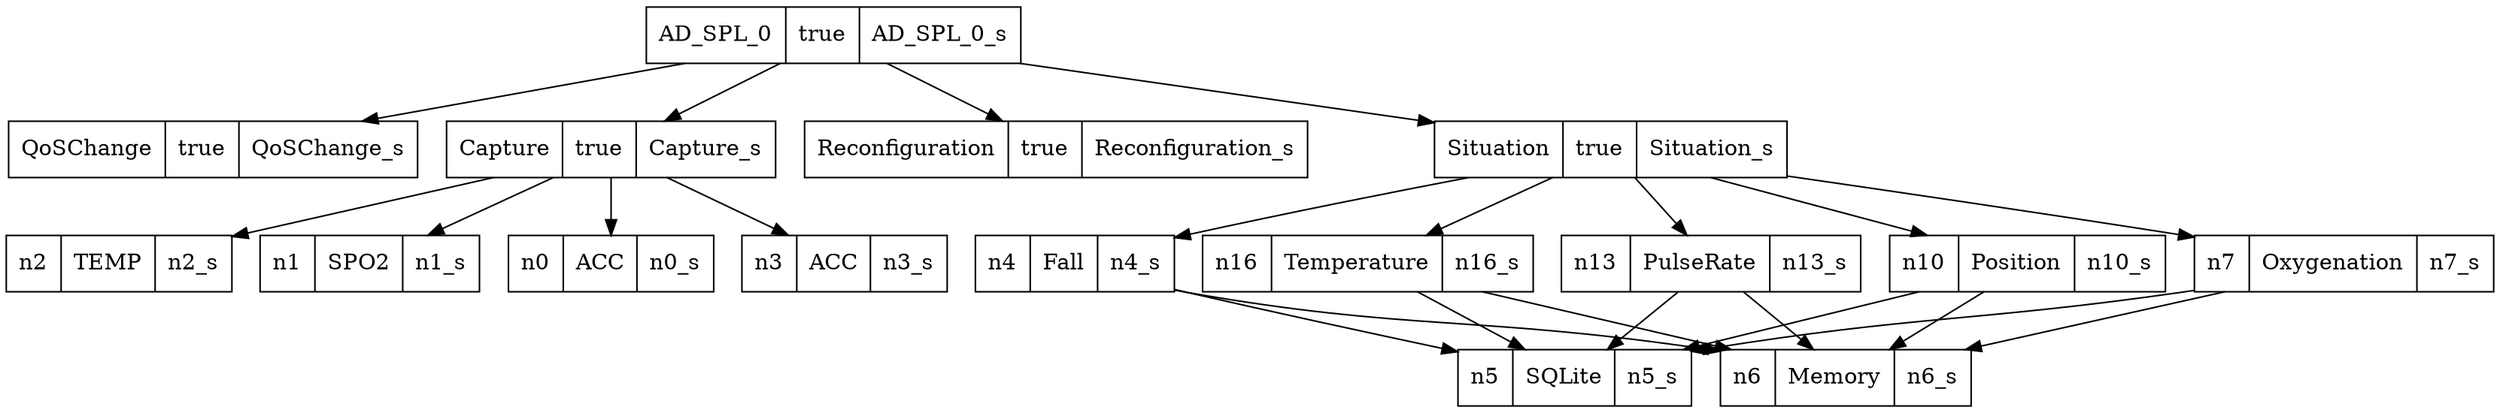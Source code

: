 digraph graphname {
AD_SPL_0[shape=record, label="{{AD_SPL_0|true|AD_SPL_0_s}}"];
QoSChange[shape=record, label="{{QoSChange|true|QoSChange_s}}"];
Capture[shape=record, label="{{Capture|true|Capture_s}}"];
n1[shape=record, label="{{n1|SPO2|n1_s}}"];
n0[shape=record, label="{{n0|ACC|n0_s}}"];
n3[shape=record, label="{{n3|ACC|n3_s}}"];
n2[shape=record, label="{{n2|TEMP|n2_s}}"];
Reconfiguration[shape=record, label="{{Reconfiguration|true|Reconfiguration_s}}"];
Situation[shape=record, label="{{Situation|true|Situation_s}}"];
n4[shape=record, label="{{n4|Fall|n4_s}}"];
n5[shape=record, label="{{n5|SQLite|n5_s}}"];
n6[shape=record, label="{{n6|Memory|n6_s}}"];
n16[shape=record, label="{{n16|Temperature|n16_s}}"];
n5[shape=record, label="{{n5|SQLite|n5_s}}"];
n6[shape=record, label="{{n6|Memory|n6_s}}"];
n13[shape=record, label="{{n13|PulseRate|n13_s}}"];
n5[shape=record, label="{{n5|SQLite|n5_s}}"];
n6[shape=record, label="{{n6|Memory|n6_s}}"];
n10[shape=record, label="{{n10|Position|n10_s}}"];
n5[shape=record, label="{{n5|SQLite|n5_s}}"];
n6[shape=record, label="{{n6|Memory|n6_s}}"];
n7[shape=record, label="{{n7|Oxygenation|n7_s}}"];
n5[shape=record, label="{{n5|SQLite|n5_s}}"];
n6[shape=record, label="{{n6|Memory|n6_s}}"];
AD_SPL_0 -> QoSChange;
AD_SPL_0 -> Capture;
Capture -> n1;
Capture -> n0;
Capture -> n3;
Capture -> n2;
AD_SPL_0 -> Reconfiguration;
AD_SPL_0 -> Situation;
Situation -> n4;
n4 -> n5;
n4 -> n6;
Situation -> n16;
n16 -> n5;
n16 -> n6;
Situation -> n13;
n13 -> n5;
n13 -> n6;
Situation -> n10;
n10 -> n5;
n10 -> n6;
Situation -> n7;
n7 -> n5;
n7 -> n6;
}